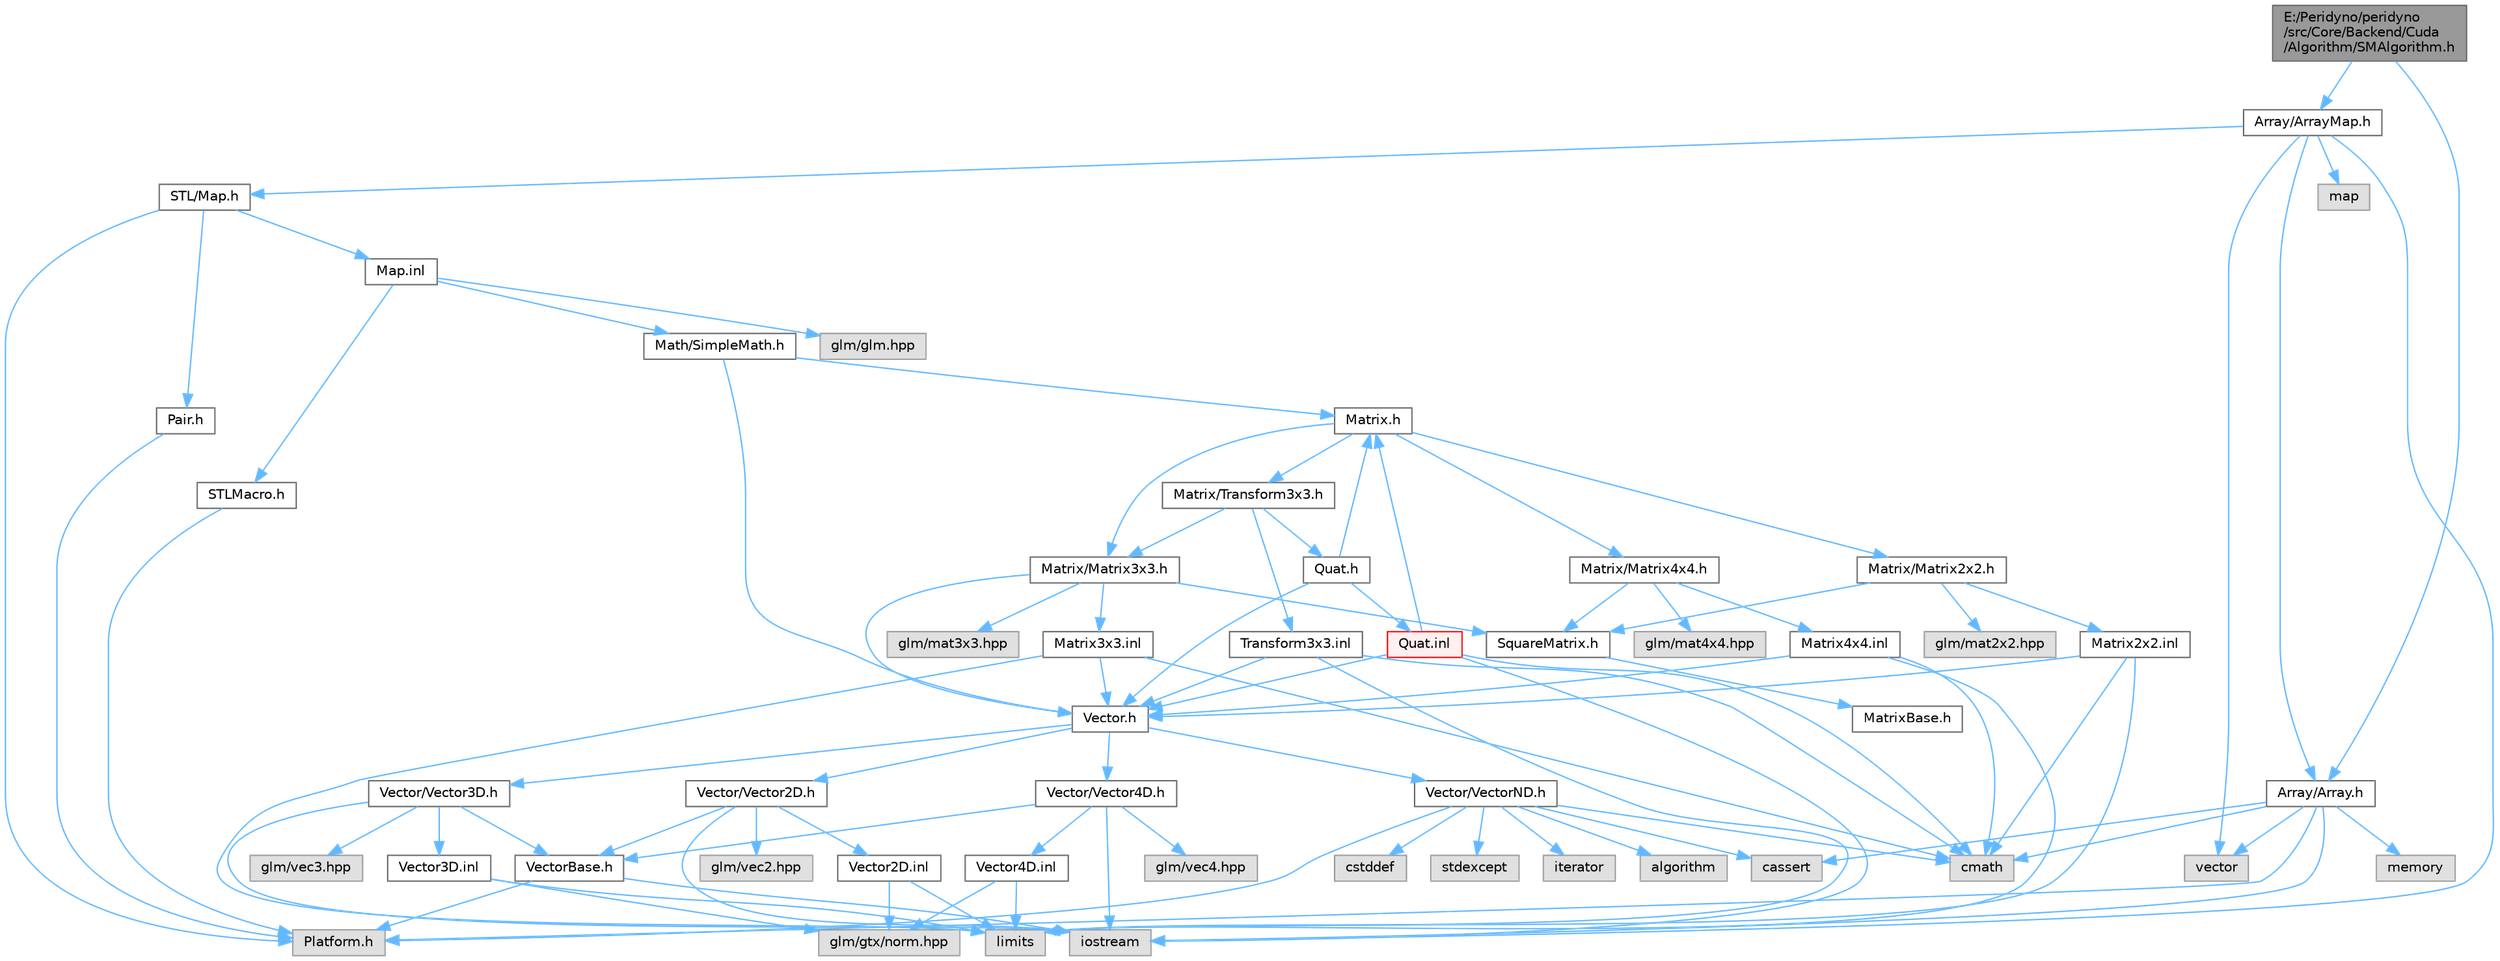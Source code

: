 digraph "E:/Peridyno/peridyno/src/Core/Backend/Cuda/Algorithm/SMAlgorithm.h"
{
 // LATEX_PDF_SIZE
  bgcolor="transparent";
  edge [fontname=Helvetica,fontsize=10,labelfontname=Helvetica,labelfontsize=10];
  node [fontname=Helvetica,fontsize=10,shape=box,height=0.2,width=0.4];
  Node1 [id="Node000001",label="E:/Peridyno/peridyno\l/src/Core/Backend/Cuda\l/Algorithm/SMAlgorithm.h",height=0.2,width=0.4,color="gray40", fillcolor="grey60", style="filled", fontcolor="black",tooltip=" "];
  Node1 -> Node2 [id="edge1_Node000001_Node000002",color="steelblue1",style="solid",tooltip=" "];
  Node2 [id="Node000002",label="Array/Array.h",height=0.2,width=0.4,color="grey40", fillcolor="white", style="filled",URL="$_array_8h.html",tooltip=" "];
  Node2 -> Node3 [id="edge2_Node000002_Node000003",color="steelblue1",style="solid",tooltip=" "];
  Node3 [id="Node000003",label="Platform.h",height=0.2,width=0.4,color="grey60", fillcolor="#E0E0E0", style="filled",tooltip=" "];
  Node2 -> Node4 [id="edge3_Node000002_Node000004",color="steelblue1",style="solid",tooltip=" "];
  Node4 [id="Node000004",label="cassert",height=0.2,width=0.4,color="grey60", fillcolor="#E0E0E0", style="filled",tooltip=" "];
  Node2 -> Node5 [id="edge4_Node000002_Node000005",color="steelblue1",style="solid",tooltip=" "];
  Node5 [id="Node000005",label="vector",height=0.2,width=0.4,color="grey60", fillcolor="#E0E0E0", style="filled",tooltip=" "];
  Node2 -> Node6 [id="edge5_Node000002_Node000006",color="steelblue1",style="solid",tooltip=" "];
  Node6 [id="Node000006",label="iostream",height=0.2,width=0.4,color="grey60", fillcolor="#E0E0E0", style="filled",tooltip=" "];
  Node2 -> Node7 [id="edge6_Node000002_Node000007",color="steelblue1",style="solid",tooltip=" "];
  Node7 [id="Node000007",label="memory",height=0.2,width=0.4,color="grey60", fillcolor="#E0E0E0", style="filled",tooltip=" "];
  Node2 -> Node8 [id="edge7_Node000002_Node000008",color="steelblue1",style="solid",tooltip=" "];
  Node8 [id="Node000008",label="cmath",height=0.2,width=0.4,color="grey60", fillcolor="#E0E0E0", style="filled",tooltip=" "];
  Node1 -> Node9 [id="edge8_Node000001_Node000009",color="steelblue1",style="solid",tooltip=" "];
  Node9 [id="Node000009",label="Array/ArrayMap.h",height=0.2,width=0.4,color="grey40", fillcolor="white", style="filled",URL="$_array_map_8h.html",tooltip=" "];
  Node9 -> Node10 [id="edge9_Node000009_Node000010",color="steelblue1",style="solid",tooltip=" "];
  Node10 [id="Node000010",label="map",height=0.2,width=0.4,color="grey60", fillcolor="#E0E0E0", style="filled",tooltip=" "];
  Node9 -> Node5 [id="edge10_Node000009_Node000005",color="steelblue1",style="solid",tooltip=" "];
  Node9 -> Node6 [id="edge11_Node000009_Node000006",color="steelblue1",style="solid",tooltip=" "];
  Node9 -> Node11 [id="edge12_Node000009_Node000011",color="steelblue1",style="solid",tooltip=" "];
  Node11 [id="Node000011",label="STL/Map.h",height=0.2,width=0.4,color="grey40", fillcolor="white", style="filled",URL="$_map_8h.html",tooltip=" "];
  Node11 -> Node3 [id="edge13_Node000011_Node000003",color="steelblue1",style="solid",tooltip=" "];
  Node11 -> Node12 [id="edge14_Node000011_Node000012",color="steelblue1",style="solid",tooltip=" "];
  Node12 [id="Node000012",label="Pair.h",height=0.2,width=0.4,color="grey40", fillcolor="white", style="filled",URL="$_pair_8h.html",tooltip=" "];
  Node12 -> Node3 [id="edge15_Node000012_Node000003",color="steelblue1",style="solid",tooltip=" "];
  Node11 -> Node13 [id="edge16_Node000011_Node000013",color="steelblue1",style="solid",tooltip=" "];
  Node13 [id="Node000013",label="Map.inl",height=0.2,width=0.4,color="grey40", fillcolor="white", style="filled",URL="$_map_8inl.html",tooltip=" "];
  Node13 -> Node14 [id="edge17_Node000013_Node000014",color="steelblue1",style="solid",tooltip=" "];
  Node14 [id="Node000014",label="Math/SimpleMath.h",height=0.2,width=0.4,color="grey40", fillcolor="white", style="filled",URL="$_simple_math_8h.html",tooltip=" "];
  Node14 -> Node15 [id="edge18_Node000014_Node000015",color="steelblue1",style="solid",tooltip=" "];
  Node15 [id="Node000015",label="Vector.h",height=0.2,width=0.4,color="grey40", fillcolor="white", style="filled",URL="$_vector_8h.html",tooltip=" "];
  Node15 -> Node16 [id="edge19_Node000015_Node000016",color="steelblue1",style="solid",tooltip=" "];
  Node16 [id="Node000016",label="Vector/Vector2D.h",height=0.2,width=0.4,color="grey40", fillcolor="white", style="filled",URL="$_vector2_d_8h.html",tooltip=" "];
  Node16 -> Node17 [id="edge20_Node000016_Node000017",color="steelblue1",style="solid",tooltip=" "];
  Node17 [id="Node000017",label="glm/vec2.hpp",height=0.2,width=0.4,color="grey60", fillcolor="#E0E0E0", style="filled",tooltip=" "];
  Node16 -> Node6 [id="edge21_Node000016_Node000006",color="steelblue1",style="solid",tooltip=" "];
  Node16 -> Node18 [id="edge22_Node000016_Node000018",color="steelblue1",style="solid",tooltip=" "];
  Node18 [id="Node000018",label="VectorBase.h",height=0.2,width=0.4,color="grey40", fillcolor="white", style="filled",URL="$_vector_base_8h.html",tooltip=" "];
  Node18 -> Node6 [id="edge23_Node000018_Node000006",color="steelblue1",style="solid",tooltip=" "];
  Node18 -> Node3 [id="edge24_Node000018_Node000003",color="steelblue1",style="solid",tooltip=" "];
  Node16 -> Node19 [id="edge25_Node000016_Node000019",color="steelblue1",style="solid",tooltip=" "];
  Node19 [id="Node000019",label="Vector2D.inl",height=0.2,width=0.4,color="grey40", fillcolor="white", style="filled",URL="$_vector2_d_8inl.html",tooltip=" "];
  Node19 -> Node20 [id="edge26_Node000019_Node000020",color="steelblue1",style="solid",tooltip=" "];
  Node20 [id="Node000020",label="limits",height=0.2,width=0.4,color="grey60", fillcolor="#E0E0E0", style="filled",tooltip=" "];
  Node19 -> Node21 [id="edge27_Node000019_Node000021",color="steelblue1",style="solid",tooltip=" "];
  Node21 [id="Node000021",label="glm/gtx/norm.hpp",height=0.2,width=0.4,color="grey60", fillcolor="#E0E0E0", style="filled",tooltip=" "];
  Node15 -> Node22 [id="edge28_Node000015_Node000022",color="steelblue1",style="solid",tooltip=" "];
  Node22 [id="Node000022",label="Vector/Vector3D.h",height=0.2,width=0.4,color="grey40", fillcolor="white", style="filled",URL="$_vector3_d_8h.html",tooltip=" "];
  Node22 -> Node23 [id="edge29_Node000022_Node000023",color="steelblue1",style="solid",tooltip=" "];
  Node23 [id="Node000023",label="glm/vec3.hpp",height=0.2,width=0.4,color="grey60", fillcolor="#E0E0E0", style="filled",tooltip=" "];
  Node22 -> Node6 [id="edge30_Node000022_Node000006",color="steelblue1",style="solid",tooltip=" "];
  Node22 -> Node18 [id="edge31_Node000022_Node000018",color="steelblue1",style="solid",tooltip=" "];
  Node22 -> Node24 [id="edge32_Node000022_Node000024",color="steelblue1",style="solid",tooltip=" "];
  Node24 [id="Node000024",label="Vector3D.inl",height=0.2,width=0.4,color="grey40", fillcolor="white", style="filled",URL="$_vector3_d_8inl.html",tooltip=" "];
  Node24 -> Node20 [id="edge33_Node000024_Node000020",color="steelblue1",style="solid",tooltip=" "];
  Node24 -> Node21 [id="edge34_Node000024_Node000021",color="steelblue1",style="solid",tooltip=" "];
  Node15 -> Node25 [id="edge35_Node000015_Node000025",color="steelblue1",style="solid",tooltip=" "];
  Node25 [id="Node000025",label="Vector/Vector4D.h",height=0.2,width=0.4,color="grey40", fillcolor="white", style="filled",URL="$_vector4_d_8h.html",tooltip=" "];
  Node25 -> Node26 [id="edge36_Node000025_Node000026",color="steelblue1",style="solid",tooltip=" "];
  Node26 [id="Node000026",label="glm/vec4.hpp",height=0.2,width=0.4,color="grey60", fillcolor="#E0E0E0", style="filled",tooltip=" "];
  Node25 -> Node6 [id="edge37_Node000025_Node000006",color="steelblue1",style="solid",tooltip=" "];
  Node25 -> Node18 [id="edge38_Node000025_Node000018",color="steelblue1",style="solid",tooltip=" "];
  Node25 -> Node27 [id="edge39_Node000025_Node000027",color="steelblue1",style="solid",tooltip=" "];
  Node27 [id="Node000027",label="Vector4D.inl",height=0.2,width=0.4,color="grey40", fillcolor="white", style="filled",URL="$_vector4_d_8inl.html",tooltip=" "];
  Node27 -> Node20 [id="edge40_Node000027_Node000020",color="steelblue1",style="solid",tooltip=" "];
  Node27 -> Node21 [id="edge41_Node000027_Node000021",color="steelblue1",style="solid",tooltip=" "];
  Node15 -> Node28 [id="edge42_Node000015_Node000028",color="steelblue1",style="solid",tooltip=" "];
  Node28 [id="Node000028",label="Vector/VectorND.h",height=0.2,width=0.4,color="grey40", fillcolor="white", style="filled",URL="$_vector_n_d_8h.html",tooltip=" "];
  Node28 -> Node29 [id="edge43_Node000028_Node000029",color="steelblue1",style="solid",tooltip=" "];
  Node29 [id="Node000029",label="cstddef",height=0.2,width=0.4,color="grey60", fillcolor="#E0E0E0", style="filled",tooltip=" "];
  Node28 -> Node30 [id="edge44_Node000028_Node000030",color="steelblue1",style="solid",tooltip=" "];
  Node30 [id="Node000030",label="stdexcept",height=0.2,width=0.4,color="grey60", fillcolor="#E0E0E0", style="filled",tooltip=" "];
  Node28 -> Node31 [id="edge45_Node000028_Node000031",color="steelblue1",style="solid",tooltip=" "];
  Node31 [id="Node000031",label="iterator",height=0.2,width=0.4,color="grey60", fillcolor="#E0E0E0", style="filled",tooltip=" "];
  Node28 -> Node32 [id="edge46_Node000028_Node000032",color="steelblue1",style="solid",tooltip=" "];
  Node32 [id="Node000032",label="algorithm",height=0.2,width=0.4,color="grey60", fillcolor="#E0E0E0", style="filled",tooltip=" "];
  Node28 -> Node8 [id="edge47_Node000028_Node000008",color="steelblue1",style="solid",tooltip=" "];
  Node28 -> Node4 [id="edge48_Node000028_Node000004",color="steelblue1",style="solid",tooltip=" "];
  Node28 -> Node3 [id="edge49_Node000028_Node000003",color="steelblue1",style="solid",tooltip=" "];
  Node14 -> Node33 [id="edge50_Node000014_Node000033",color="steelblue1",style="solid",tooltip=" "];
  Node33 [id="Node000033",label="Matrix.h",height=0.2,width=0.4,color="grey40", fillcolor="white", style="filled",URL="$_matrix_8h.html",tooltip=" "];
  Node33 -> Node34 [id="edge51_Node000033_Node000034",color="steelblue1",style="solid",tooltip=" "];
  Node34 [id="Node000034",label="Matrix/Matrix2x2.h",height=0.2,width=0.4,color="grey40", fillcolor="white", style="filled",URL="$_matrix2x2_8h.html",tooltip=" "];
  Node34 -> Node35 [id="edge52_Node000034_Node000035",color="steelblue1",style="solid",tooltip=" "];
  Node35 [id="Node000035",label="glm/mat2x2.hpp",height=0.2,width=0.4,color="grey60", fillcolor="#E0E0E0", style="filled",tooltip=" "];
  Node34 -> Node36 [id="edge53_Node000034_Node000036",color="steelblue1",style="solid",tooltip=" "];
  Node36 [id="Node000036",label="SquareMatrix.h",height=0.2,width=0.4,color="grey40", fillcolor="white", style="filled",URL="$_square_matrix_8h.html",tooltip=" "];
  Node36 -> Node37 [id="edge54_Node000036_Node000037",color="steelblue1",style="solid",tooltip=" "];
  Node37 [id="Node000037",label="MatrixBase.h",height=0.2,width=0.4,color="grey40", fillcolor="white", style="filled",URL="$_matrix_base_8h.html",tooltip=" "];
  Node34 -> Node38 [id="edge55_Node000034_Node000038",color="steelblue1",style="solid",tooltip=" "];
  Node38 [id="Node000038",label="Matrix2x2.inl",height=0.2,width=0.4,color="grey40", fillcolor="white", style="filled",URL="$_matrix2x2_8inl.html",tooltip=" "];
  Node38 -> Node8 [id="edge56_Node000038_Node000008",color="steelblue1",style="solid",tooltip=" "];
  Node38 -> Node20 [id="edge57_Node000038_Node000020",color="steelblue1",style="solid",tooltip=" "];
  Node38 -> Node15 [id="edge58_Node000038_Node000015",color="steelblue1",style="solid",tooltip=" "];
  Node33 -> Node39 [id="edge59_Node000033_Node000039",color="steelblue1",style="solid",tooltip=" "];
  Node39 [id="Node000039",label="Matrix/Matrix3x3.h",height=0.2,width=0.4,color="grey40", fillcolor="white", style="filled",URL="$_matrix3x3_8h.html",tooltip=" "];
  Node39 -> Node40 [id="edge60_Node000039_Node000040",color="steelblue1",style="solid",tooltip=" "];
  Node40 [id="Node000040",label="glm/mat3x3.hpp",height=0.2,width=0.4,color="grey60", fillcolor="#E0E0E0", style="filled",tooltip=" "];
  Node39 -> Node15 [id="edge61_Node000039_Node000015",color="steelblue1",style="solid",tooltip=" "];
  Node39 -> Node36 [id="edge62_Node000039_Node000036",color="steelblue1",style="solid",tooltip=" "];
  Node39 -> Node41 [id="edge63_Node000039_Node000041",color="steelblue1",style="solid",tooltip=" "];
  Node41 [id="Node000041",label="Matrix3x3.inl",height=0.2,width=0.4,color="grey40", fillcolor="white", style="filled",URL="$_matrix3x3_8inl.html",tooltip=" "];
  Node41 -> Node8 [id="edge64_Node000041_Node000008",color="steelblue1",style="solid",tooltip=" "];
  Node41 -> Node20 [id="edge65_Node000041_Node000020",color="steelblue1",style="solid",tooltip=" "];
  Node41 -> Node15 [id="edge66_Node000041_Node000015",color="steelblue1",style="solid",tooltip=" "];
  Node33 -> Node42 [id="edge67_Node000033_Node000042",color="steelblue1",style="solid",tooltip=" "];
  Node42 [id="Node000042",label="Matrix/Matrix4x4.h",height=0.2,width=0.4,color="grey40", fillcolor="white", style="filled",URL="$_matrix4x4_8h.html",tooltip=" "];
  Node42 -> Node43 [id="edge68_Node000042_Node000043",color="steelblue1",style="solid",tooltip=" "];
  Node43 [id="Node000043",label="glm/mat4x4.hpp",height=0.2,width=0.4,color="grey60", fillcolor="#E0E0E0", style="filled",tooltip=" "];
  Node42 -> Node36 [id="edge69_Node000042_Node000036",color="steelblue1",style="solid",tooltip=" "];
  Node42 -> Node44 [id="edge70_Node000042_Node000044",color="steelblue1",style="solid",tooltip=" "];
  Node44 [id="Node000044",label="Matrix4x4.inl",height=0.2,width=0.4,color="grey40", fillcolor="white", style="filled",URL="$_matrix4x4_8inl.html",tooltip=" "];
  Node44 -> Node8 [id="edge71_Node000044_Node000008",color="steelblue1",style="solid",tooltip=" "];
  Node44 -> Node20 [id="edge72_Node000044_Node000020",color="steelblue1",style="solid",tooltip=" "];
  Node44 -> Node15 [id="edge73_Node000044_Node000015",color="steelblue1",style="solid",tooltip=" "];
  Node33 -> Node45 [id="edge74_Node000033_Node000045",color="steelblue1",style="solid",tooltip=" "];
  Node45 [id="Node000045",label="Matrix/Transform3x3.h",height=0.2,width=0.4,color="grey40", fillcolor="white", style="filled",URL="$_transform3x3_8h.html",tooltip=" "];
  Node45 -> Node46 [id="edge75_Node000045_Node000046",color="steelblue1",style="solid",tooltip=" "];
  Node46 [id="Node000046",label="Quat.h",height=0.2,width=0.4,color="grey40", fillcolor="white", style="filled",URL="$_quat_8h.html",tooltip="Implementation of quaternion."];
  Node46 -> Node15 [id="edge76_Node000046_Node000015",color="steelblue1",style="solid",tooltip=" "];
  Node46 -> Node33 [id="edge77_Node000046_Node000033",color="steelblue1",style="solid",tooltip=" "];
  Node46 -> Node47 [id="edge78_Node000046_Node000047",color="steelblue1",style="solid",tooltip=" "];
  Node47 [id="Node000047",label="Quat.inl",height=0.2,width=0.4,color="red", fillcolor="#FFF0F0", style="filled",URL="$_quat_8inl.html",tooltip=" "];
  Node47 -> Node8 [id="edge79_Node000047_Node000008",color="steelblue1",style="solid",tooltip=" "];
  Node47 -> Node6 [id="edge80_Node000047_Node000006",color="steelblue1",style="solid",tooltip=" "];
  Node47 -> Node15 [id="edge81_Node000047_Node000015",color="steelblue1",style="solid",tooltip=" "];
  Node47 -> Node33 [id="edge82_Node000047_Node000033",color="steelblue1",style="solid",tooltip=" "];
  Node45 -> Node39 [id="edge83_Node000045_Node000039",color="steelblue1",style="solid",tooltip=" "];
  Node45 -> Node49 [id="edge84_Node000045_Node000049",color="steelblue1",style="solid",tooltip=" "];
  Node49 [id="Node000049",label="Transform3x3.inl",height=0.2,width=0.4,color="grey40", fillcolor="white", style="filled",URL="$_transform3x3_8inl.html",tooltip=" "];
  Node49 -> Node8 [id="edge85_Node000049_Node000008",color="steelblue1",style="solid",tooltip=" "];
  Node49 -> Node20 [id="edge86_Node000049_Node000020",color="steelblue1",style="solid",tooltip=" "];
  Node49 -> Node15 [id="edge87_Node000049_Node000015",color="steelblue1",style="solid",tooltip=" "];
  Node13 -> Node50 [id="edge88_Node000013_Node000050",color="steelblue1",style="solid",tooltip=" "];
  Node50 [id="Node000050",label="glm/glm.hpp",height=0.2,width=0.4,color="grey60", fillcolor="#E0E0E0", style="filled",tooltip=" "];
  Node13 -> Node51 [id="edge89_Node000013_Node000051",color="steelblue1",style="solid",tooltip=" "];
  Node51 [id="Node000051",label="STLMacro.h",height=0.2,width=0.4,color="grey40", fillcolor="white", style="filled",URL="$_s_t_l_macro_8h.html",tooltip=" "];
  Node51 -> Node3 [id="edge90_Node000051_Node000003",color="steelblue1",style="solid",tooltip=" "];
  Node9 -> Node2 [id="edge91_Node000009_Node000002",color="steelblue1",style="solid",tooltip=" "];
}
